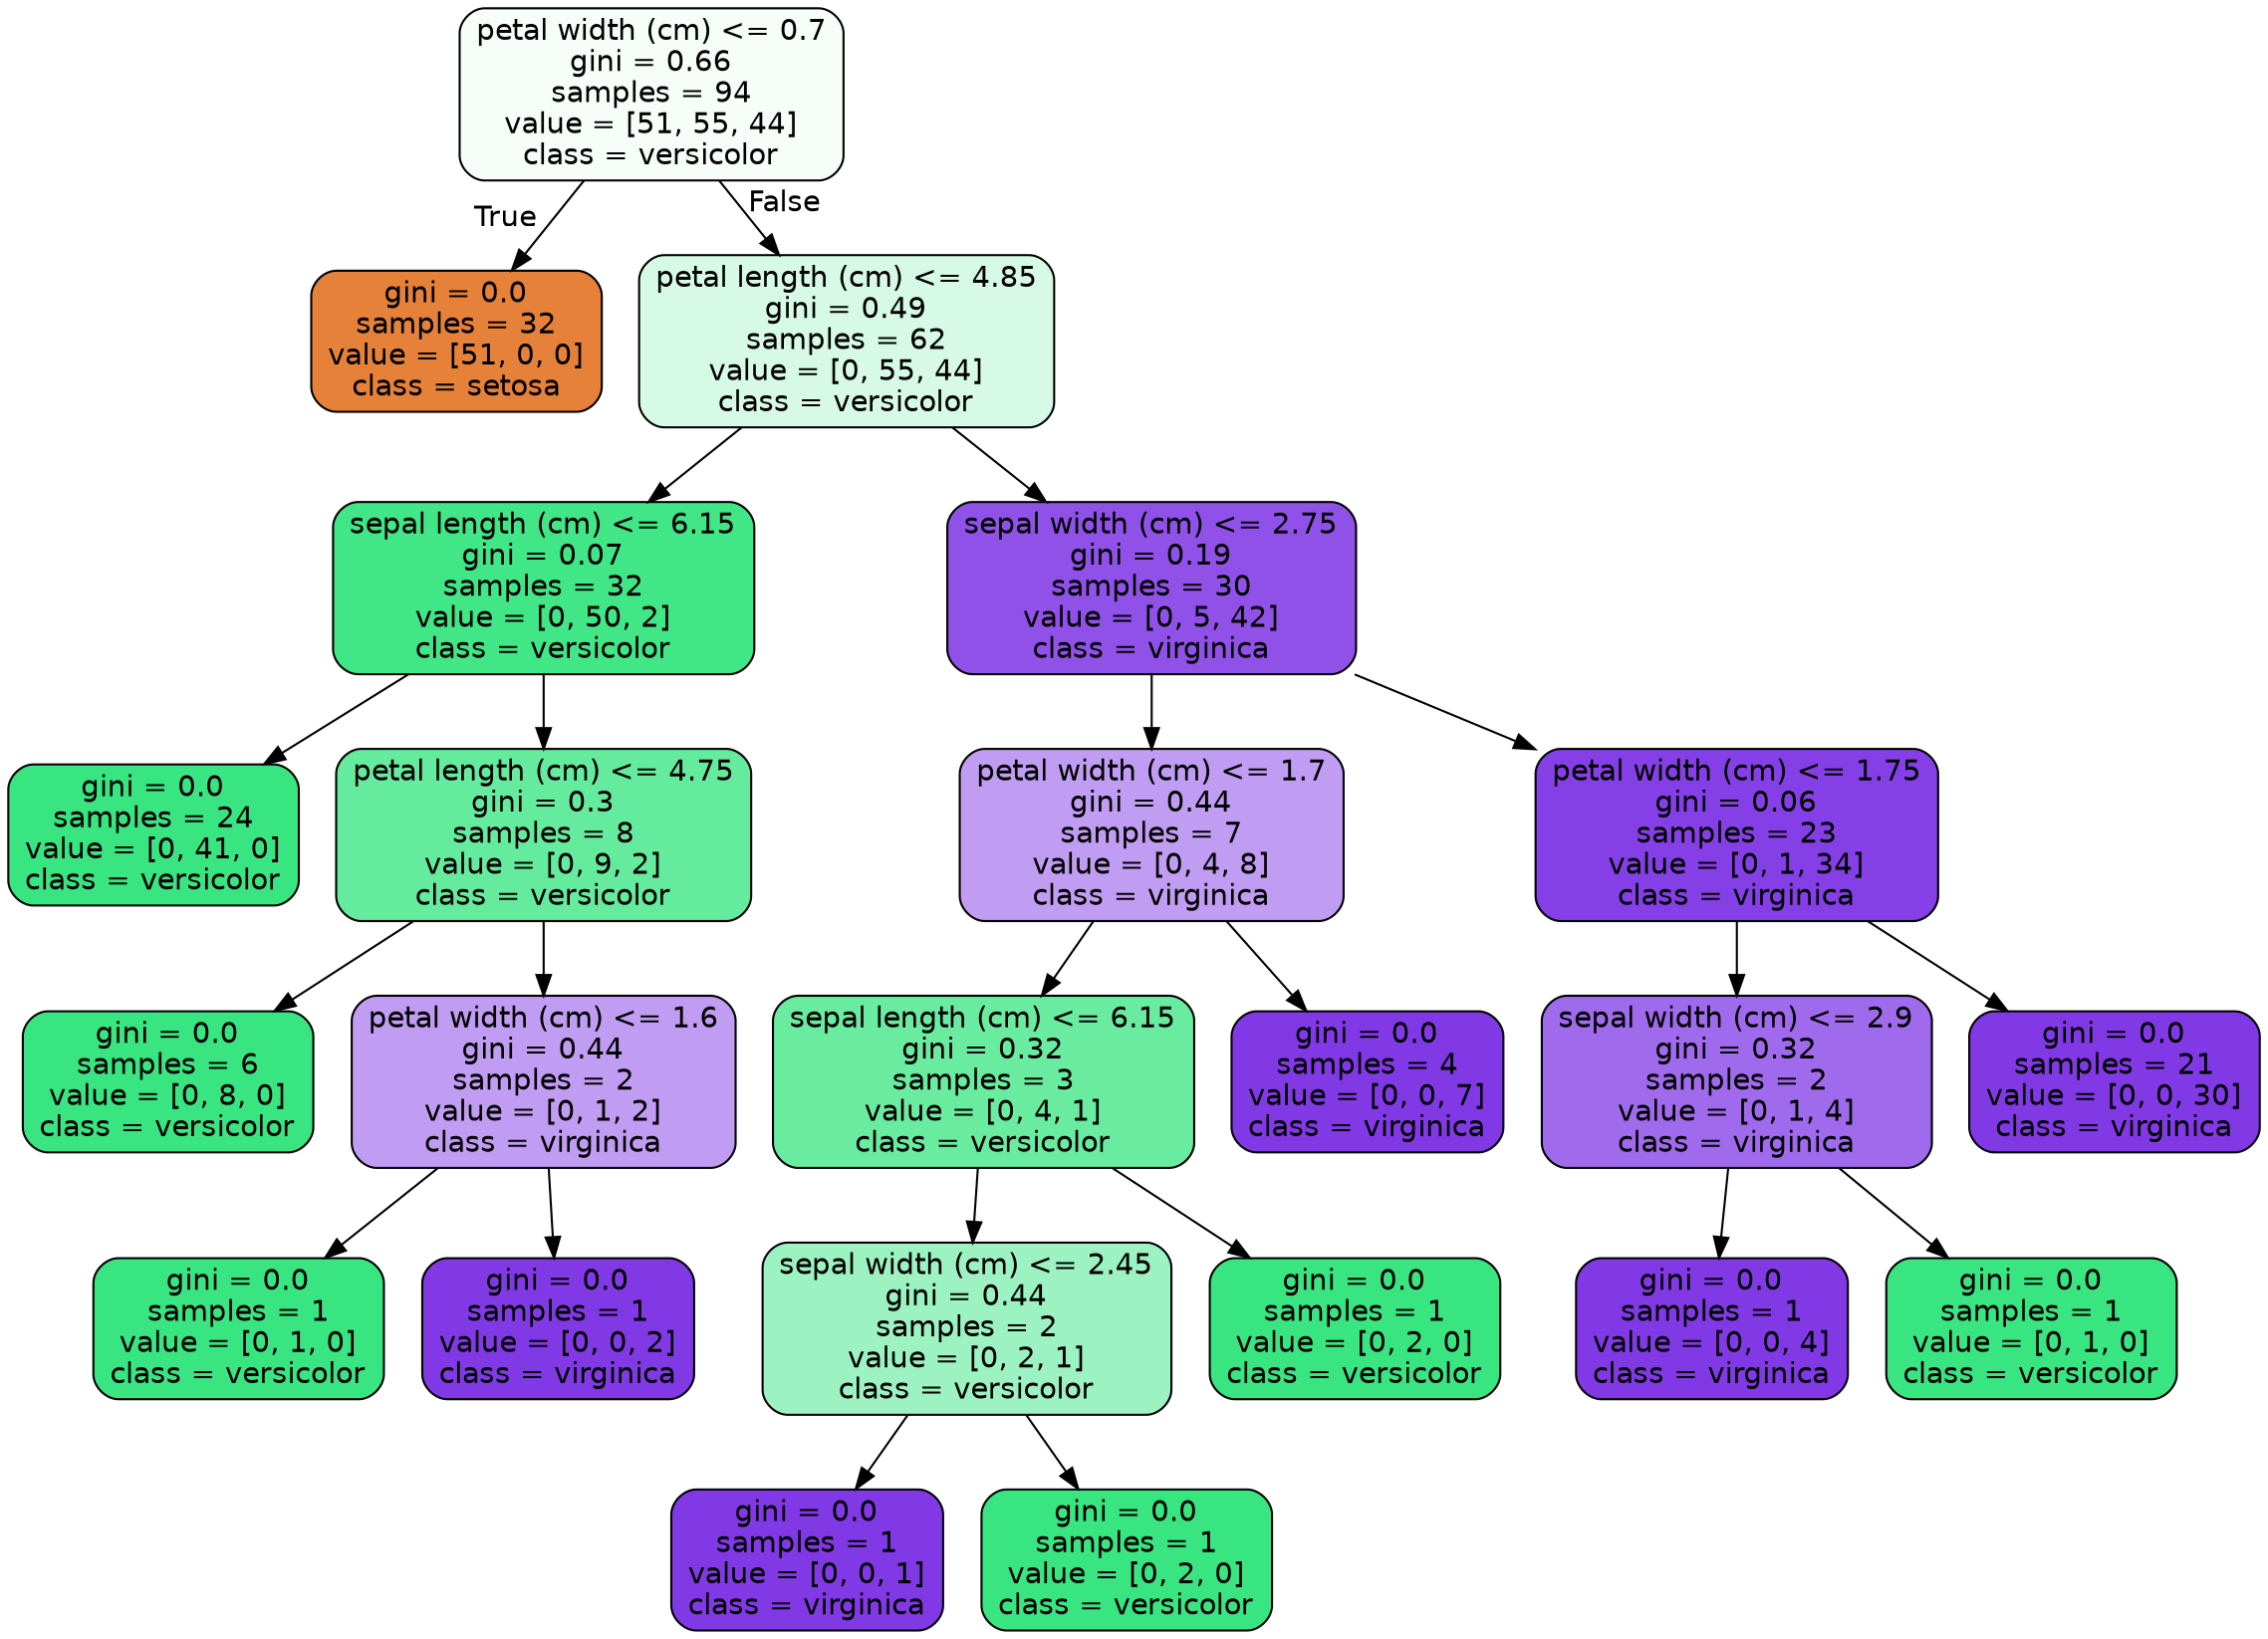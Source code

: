 digraph Tree {
node [shape=box, style="filled, rounded", color="black", fontname="helvetica"] ;
edge [fontname="helvetica"] ;
0 [label="petal width (cm) <= 0.7\ngini = 0.66\nsamples = 94\nvalue = [51, 55, 44]\nclass = versicolor", fillcolor="#f7fefa"] ;
1 [label="gini = 0.0\nsamples = 32\nvalue = [51, 0, 0]\nclass = setosa", fillcolor="#e58139"] ;
0 -> 1 [labeldistance=2.5, labelangle=45, headlabel="True"] ;
2 [label="petal length (cm) <= 4.85\ngini = 0.49\nsamples = 62\nvalue = [0, 55, 44]\nclass = versicolor", fillcolor="#d7fae6"] ;
0 -> 2 [labeldistance=2.5, labelangle=-45, headlabel="False"] ;
3 [label="sepal length (cm) <= 6.15\ngini = 0.07\nsamples = 32\nvalue = [0, 50, 2]\nclass = versicolor", fillcolor="#41e686"] ;
2 -> 3 ;
4 [label="gini = 0.0\nsamples = 24\nvalue = [0, 41, 0]\nclass = versicolor", fillcolor="#39e581"] ;
3 -> 4 ;
5 [label="petal length (cm) <= 4.75\ngini = 0.3\nsamples = 8\nvalue = [0, 9, 2]\nclass = versicolor", fillcolor="#65eb9d"] ;
3 -> 5 ;
6 [label="gini = 0.0\nsamples = 6\nvalue = [0, 8, 0]\nclass = versicolor", fillcolor="#39e581"] ;
5 -> 6 ;
7 [label="petal width (cm) <= 1.6\ngini = 0.44\nsamples = 2\nvalue = [0, 1, 2]\nclass = virginica", fillcolor="#c09cf2"] ;
5 -> 7 ;
8 [label="gini = 0.0\nsamples = 1\nvalue = [0, 1, 0]\nclass = versicolor", fillcolor="#39e581"] ;
7 -> 8 ;
9 [label="gini = 0.0\nsamples = 1\nvalue = [0, 0, 2]\nclass = virginica", fillcolor="#8139e5"] ;
7 -> 9 ;
10 [label="sepal width (cm) <= 2.75\ngini = 0.19\nsamples = 30\nvalue = [0, 5, 42]\nclass = virginica", fillcolor="#9051e8"] ;
2 -> 10 ;
11 [label="petal width (cm) <= 1.7\ngini = 0.44\nsamples = 7\nvalue = [0, 4, 8]\nclass = virginica", fillcolor="#c09cf2"] ;
10 -> 11 ;
12 [label="sepal length (cm) <= 6.15\ngini = 0.32\nsamples = 3\nvalue = [0, 4, 1]\nclass = versicolor", fillcolor="#6aeca0"] ;
11 -> 12 ;
13 [label="sepal width (cm) <= 2.45\ngini = 0.44\nsamples = 2\nvalue = [0, 2, 1]\nclass = versicolor", fillcolor="#9cf2c0"] ;
12 -> 13 ;
14 [label="gini = 0.0\nsamples = 1\nvalue = [0, 0, 1]\nclass = virginica", fillcolor="#8139e5"] ;
13 -> 14 ;
15 [label="gini = 0.0\nsamples = 1\nvalue = [0, 2, 0]\nclass = versicolor", fillcolor="#39e581"] ;
13 -> 15 ;
16 [label="gini = 0.0\nsamples = 1\nvalue = [0, 2, 0]\nclass = versicolor", fillcolor="#39e581"] ;
12 -> 16 ;
17 [label="gini = 0.0\nsamples = 4\nvalue = [0, 0, 7]\nclass = virginica", fillcolor="#8139e5"] ;
11 -> 17 ;
18 [label="petal width (cm) <= 1.75\ngini = 0.06\nsamples = 23\nvalue = [0, 1, 34]\nclass = virginica", fillcolor="#853fe6"] ;
10 -> 18 ;
19 [label="sepal width (cm) <= 2.9\ngini = 0.32\nsamples = 2\nvalue = [0, 1, 4]\nclass = virginica", fillcolor="#a06aec"] ;
18 -> 19 ;
20 [label="gini = 0.0\nsamples = 1\nvalue = [0, 0, 4]\nclass = virginica", fillcolor="#8139e5"] ;
19 -> 20 ;
21 [label="gini = 0.0\nsamples = 1\nvalue = [0, 1, 0]\nclass = versicolor", fillcolor="#39e581"] ;
19 -> 21 ;
22 [label="gini = 0.0\nsamples = 21\nvalue = [0, 0, 30]\nclass = virginica", fillcolor="#8139e5"] ;
18 -> 22 ;
}